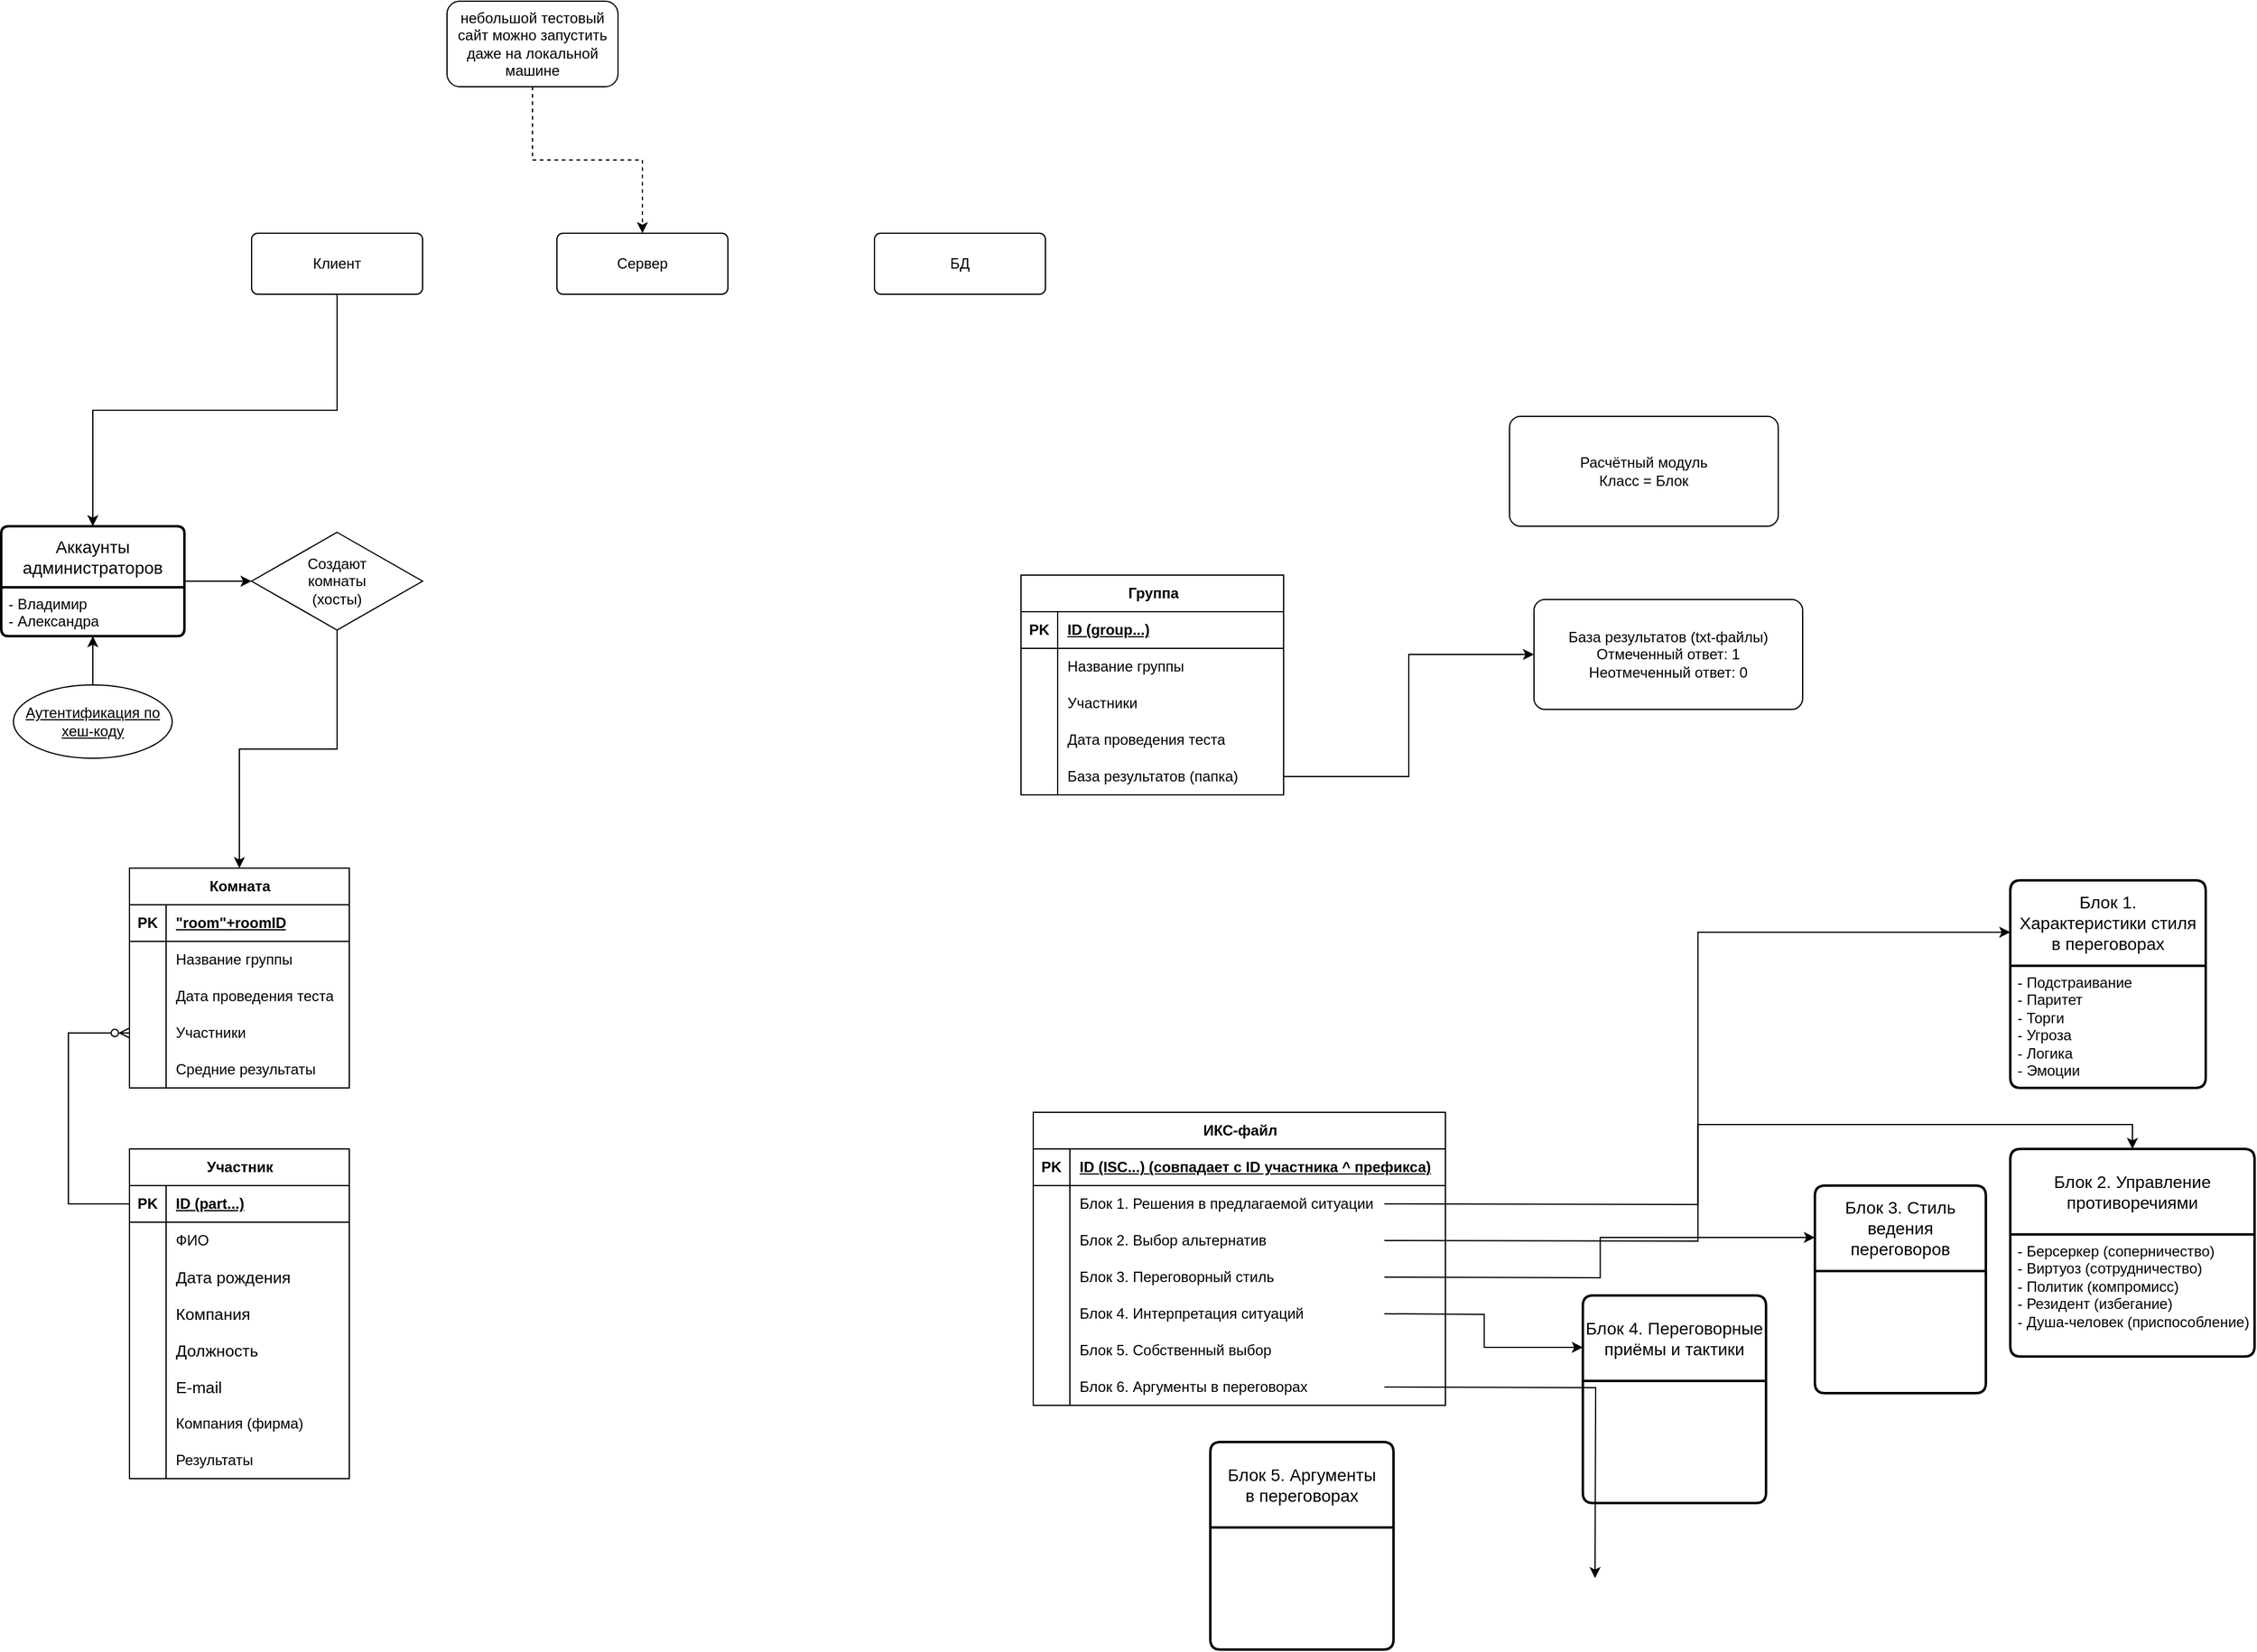<mxfile version="24.4.3" type="github">
  <diagram name="Страница — 1" id="jMd7XnvH8LQQWngnc8pW">
    <mxGraphModel dx="1443" dy="2291" grid="1" gridSize="10" guides="1" tooltips="1" connect="1" arrows="1" fold="1" page="1" pageScale="1" pageWidth="827" pageHeight="1169" math="0" shadow="0">
      <root>
        <mxCell id="0" />
        <mxCell id="1" parent="0" />
        <mxCell id="EuTsCnKiVcdHFmxIzmgn-8" style="edgeStyle=orthogonalEdgeStyle;rounded=0;orthogonalLoop=1;jettySize=auto;html=1;exitX=1;exitY=0.5;exitDx=0;exitDy=0;entryX=0;entryY=0.5;entryDx=0;entryDy=0;" edge="1" parent="1" source="8nZUkpjNU0nt2u1MXgrm-9" target="EuTsCnKiVcdHFmxIzmgn-7">
          <mxGeometry relative="1" as="geometry" />
        </mxCell>
        <mxCell id="8nZUkpjNU0nt2u1MXgrm-9" value="Аккаунты администраторов" style="swimlane;childLayout=stackLayout;horizontal=1;startSize=50;horizontalStack=0;rounded=1;fontSize=14;fontStyle=0;strokeWidth=2;resizeParent=0;resizeLast=1;shadow=0;dashed=0;align=center;arcSize=4;whiteSpace=wrap;html=1;" parent="1" vertex="1">
          <mxGeometry x="35" y="280" width="150" height="90" as="geometry" />
        </mxCell>
        <mxCell id="8nZUkpjNU0nt2u1MXgrm-10" value="- Владимир&lt;div&gt;- Александра&lt;/div&gt;" style="align=left;strokeColor=none;fillColor=none;spacingLeft=4;fontSize=12;verticalAlign=top;resizable=0;rotatable=0;part=1;html=1;" parent="8nZUkpjNU0nt2u1MXgrm-9" vertex="1">
          <mxGeometry y="50" width="150" height="40" as="geometry" />
        </mxCell>
        <mxCell id="8nZUkpjNU0nt2u1MXgrm-11" value="Группа" style="shape=table;startSize=30;container=1;collapsible=1;childLayout=tableLayout;fixedRows=1;rowLines=0;fontStyle=1;align=center;resizeLast=1;html=1;" parent="1" vertex="1">
          <mxGeometry x="870" y="320" width="215" height="180" as="geometry" />
        </mxCell>
        <mxCell id="8nZUkpjNU0nt2u1MXgrm-12" value="" style="shape=tableRow;horizontal=0;startSize=0;swimlaneHead=0;swimlaneBody=0;fillColor=none;collapsible=0;dropTarget=0;points=[[0,0.5],[1,0.5]];portConstraint=eastwest;top=0;left=0;right=0;bottom=1;" parent="8nZUkpjNU0nt2u1MXgrm-11" vertex="1">
          <mxGeometry y="30" width="215" height="30" as="geometry" />
        </mxCell>
        <mxCell id="8nZUkpjNU0nt2u1MXgrm-13" value="PK" style="shape=partialRectangle;connectable=0;fillColor=none;top=0;left=0;bottom=0;right=0;fontStyle=1;overflow=hidden;whiteSpace=wrap;html=1;" parent="8nZUkpjNU0nt2u1MXgrm-12" vertex="1">
          <mxGeometry width="30" height="30" as="geometry">
            <mxRectangle width="30" height="30" as="alternateBounds" />
          </mxGeometry>
        </mxCell>
        <mxCell id="8nZUkpjNU0nt2u1MXgrm-14" value="ID (group...)" style="shape=partialRectangle;connectable=0;fillColor=none;top=0;left=0;bottom=0;right=0;align=left;spacingLeft=6;fontStyle=5;overflow=hidden;whiteSpace=wrap;html=1;" parent="8nZUkpjNU0nt2u1MXgrm-12" vertex="1">
          <mxGeometry x="30" width="185" height="30" as="geometry">
            <mxRectangle width="185" height="30" as="alternateBounds" />
          </mxGeometry>
        </mxCell>
        <mxCell id="8nZUkpjNU0nt2u1MXgrm-15" value="" style="shape=tableRow;horizontal=0;startSize=0;swimlaneHead=0;swimlaneBody=0;fillColor=none;collapsible=0;dropTarget=0;points=[[0,0.5],[1,0.5]];portConstraint=eastwest;top=0;left=0;right=0;bottom=0;" parent="8nZUkpjNU0nt2u1MXgrm-11" vertex="1">
          <mxGeometry y="60" width="215" height="30" as="geometry" />
        </mxCell>
        <mxCell id="8nZUkpjNU0nt2u1MXgrm-16" value="" style="shape=partialRectangle;connectable=0;fillColor=none;top=0;left=0;bottom=0;right=0;editable=1;overflow=hidden;whiteSpace=wrap;html=1;" parent="8nZUkpjNU0nt2u1MXgrm-15" vertex="1">
          <mxGeometry width="30" height="30" as="geometry">
            <mxRectangle width="30" height="30" as="alternateBounds" />
          </mxGeometry>
        </mxCell>
        <mxCell id="8nZUkpjNU0nt2u1MXgrm-17" value="Название группы" style="shape=partialRectangle;connectable=0;fillColor=none;top=0;left=0;bottom=0;right=0;align=left;spacingLeft=6;overflow=hidden;whiteSpace=wrap;html=1;" parent="8nZUkpjNU0nt2u1MXgrm-15" vertex="1">
          <mxGeometry x="30" width="185" height="30" as="geometry">
            <mxRectangle width="185" height="30" as="alternateBounds" />
          </mxGeometry>
        </mxCell>
        <mxCell id="8nZUkpjNU0nt2u1MXgrm-21" value="" style="shape=tableRow;horizontal=0;startSize=0;swimlaneHead=0;swimlaneBody=0;fillColor=none;collapsible=0;dropTarget=0;points=[[0,0.5],[1,0.5]];portConstraint=eastwest;top=0;left=0;right=0;bottom=0;" parent="8nZUkpjNU0nt2u1MXgrm-11" vertex="1">
          <mxGeometry y="90" width="215" height="30" as="geometry" />
        </mxCell>
        <mxCell id="8nZUkpjNU0nt2u1MXgrm-22" value="" style="shape=partialRectangle;connectable=0;fillColor=none;top=0;left=0;bottom=0;right=0;editable=1;overflow=hidden;whiteSpace=wrap;html=1;" parent="8nZUkpjNU0nt2u1MXgrm-21" vertex="1">
          <mxGeometry width="30" height="30" as="geometry">
            <mxRectangle width="30" height="30" as="alternateBounds" />
          </mxGeometry>
        </mxCell>
        <mxCell id="8nZUkpjNU0nt2u1MXgrm-23" value="Участники" style="shape=partialRectangle;connectable=0;fillColor=none;top=0;left=0;bottom=0;right=0;align=left;spacingLeft=6;overflow=hidden;whiteSpace=wrap;html=1;" parent="8nZUkpjNU0nt2u1MXgrm-21" vertex="1">
          <mxGeometry x="30" width="185" height="30" as="geometry">
            <mxRectangle width="185" height="30" as="alternateBounds" />
          </mxGeometry>
        </mxCell>
        <mxCell id="8nZUkpjNU0nt2u1MXgrm-57" value="" style="shape=tableRow;horizontal=0;startSize=0;swimlaneHead=0;swimlaneBody=0;fillColor=none;collapsible=0;dropTarget=0;points=[[0,0.5],[1,0.5]];portConstraint=eastwest;top=0;left=0;right=0;bottom=0;" parent="8nZUkpjNU0nt2u1MXgrm-11" vertex="1">
          <mxGeometry y="120" width="215" height="30" as="geometry" />
        </mxCell>
        <mxCell id="8nZUkpjNU0nt2u1MXgrm-58" value="" style="shape=partialRectangle;connectable=0;fillColor=none;top=0;left=0;bottom=0;right=0;editable=1;overflow=hidden;whiteSpace=wrap;html=1;" parent="8nZUkpjNU0nt2u1MXgrm-57" vertex="1">
          <mxGeometry width="30" height="30" as="geometry">
            <mxRectangle width="30" height="30" as="alternateBounds" />
          </mxGeometry>
        </mxCell>
        <mxCell id="8nZUkpjNU0nt2u1MXgrm-59" value="Дата проведения теста" style="shape=partialRectangle;connectable=0;fillColor=none;top=0;left=0;bottom=0;right=0;align=left;spacingLeft=6;overflow=hidden;whiteSpace=wrap;html=1;" parent="8nZUkpjNU0nt2u1MXgrm-57" vertex="1">
          <mxGeometry x="30" width="185" height="30" as="geometry">
            <mxRectangle width="185" height="30" as="alternateBounds" />
          </mxGeometry>
        </mxCell>
        <mxCell id="1hD9nNeHTX0CtR0np1fU-3" value="" style="shape=tableRow;horizontal=0;startSize=0;swimlaneHead=0;swimlaneBody=0;fillColor=none;collapsible=0;dropTarget=0;points=[[0,0.5],[1,0.5]];portConstraint=eastwest;top=0;left=0;right=0;bottom=0;" parent="8nZUkpjNU0nt2u1MXgrm-11" vertex="1">
          <mxGeometry y="150" width="215" height="30" as="geometry" />
        </mxCell>
        <mxCell id="1hD9nNeHTX0CtR0np1fU-4" value="" style="shape=partialRectangle;connectable=0;fillColor=none;top=0;left=0;bottom=0;right=0;editable=1;overflow=hidden;whiteSpace=wrap;html=1;" parent="1hD9nNeHTX0CtR0np1fU-3" vertex="1">
          <mxGeometry width="30" height="30" as="geometry">
            <mxRectangle width="30" height="30" as="alternateBounds" />
          </mxGeometry>
        </mxCell>
        <mxCell id="1hD9nNeHTX0CtR0np1fU-5" value="База результатов (папка)" style="shape=partialRectangle;connectable=0;fillColor=none;top=0;left=0;bottom=0;right=0;align=left;spacingLeft=6;overflow=hidden;whiteSpace=wrap;html=1;" parent="1hD9nNeHTX0CtR0np1fU-3" vertex="1">
          <mxGeometry x="30" width="185" height="30" as="geometry">
            <mxRectangle width="185" height="30" as="alternateBounds" />
          </mxGeometry>
        </mxCell>
        <mxCell id="8nZUkpjNU0nt2u1MXgrm-51" value="Блок 1.&lt;div&gt;Характеристики стиля&lt;/div&gt;&lt;div&gt;в переговорах&lt;/div&gt;" style="swimlane;childLayout=stackLayout;horizontal=1;startSize=70;horizontalStack=0;rounded=1;fontSize=14;fontStyle=0;strokeWidth=2;resizeParent=0;resizeLast=1;shadow=0;dashed=0;align=center;arcSize=4;whiteSpace=wrap;html=1;" parent="1" vertex="1">
          <mxGeometry x="1680" y="570" width="160" height="170" as="geometry" />
        </mxCell>
        <mxCell id="8nZUkpjNU0nt2u1MXgrm-52" value="- Подстраивание&lt;div&gt;- Паритет&lt;/div&gt;&lt;div&gt;- Торги&lt;/div&gt;&lt;div&gt;- Угроза&lt;/div&gt;&lt;div&gt;- Логика&lt;/div&gt;&lt;div&gt;- Эмоции&lt;/div&gt;" style="align=left;strokeColor=none;fillColor=none;spacingLeft=4;fontSize=12;verticalAlign=top;resizable=0;rotatable=0;part=1;html=1;" parent="8nZUkpjNU0nt2u1MXgrm-51" vertex="1">
          <mxGeometry y="70" width="160" height="100" as="geometry" />
        </mxCell>
        <mxCell id="8nZUkpjNU0nt2u1MXgrm-81" value="ИКС-файл" style="shape=table;startSize=30;container=1;collapsible=1;childLayout=tableLayout;fixedRows=1;rowLines=0;fontStyle=1;align=center;resizeLast=1;html=1;" parent="1" vertex="1">
          <mxGeometry x="880" y="760" width="337.5" height="240" as="geometry" />
        </mxCell>
        <mxCell id="8nZUkpjNU0nt2u1MXgrm-82" value="" style="shape=tableRow;horizontal=0;startSize=0;swimlaneHead=0;swimlaneBody=0;fillColor=none;collapsible=0;dropTarget=0;points=[[0,0.5],[1,0.5]];portConstraint=eastwest;top=0;left=0;right=0;bottom=1;" parent="8nZUkpjNU0nt2u1MXgrm-81" vertex="1">
          <mxGeometry y="30" width="337.5" height="30" as="geometry" />
        </mxCell>
        <mxCell id="8nZUkpjNU0nt2u1MXgrm-83" value="PK" style="shape=partialRectangle;connectable=0;fillColor=none;top=0;left=0;bottom=0;right=0;fontStyle=1;overflow=hidden;whiteSpace=wrap;html=1;" parent="8nZUkpjNU0nt2u1MXgrm-82" vertex="1">
          <mxGeometry width="30" height="30" as="geometry">
            <mxRectangle width="30" height="30" as="alternateBounds" />
          </mxGeometry>
        </mxCell>
        <mxCell id="8nZUkpjNU0nt2u1MXgrm-84" value="ID (ISC...) (совпадает с ID участника ^ префикса)" style="shape=partialRectangle;connectable=0;fillColor=none;top=0;left=0;bottom=0;right=0;align=left;spacingLeft=6;fontStyle=5;overflow=hidden;whiteSpace=wrap;html=1;" parent="8nZUkpjNU0nt2u1MXgrm-82" vertex="1">
          <mxGeometry x="30" width="307.5" height="30" as="geometry">
            <mxRectangle width="307.5" height="30" as="alternateBounds" />
          </mxGeometry>
        </mxCell>
        <mxCell id="8nZUkpjNU0nt2u1MXgrm-88" value="" style="shape=tableRow;horizontal=0;startSize=0;swimlaneHead=0;swimlaneBody=0;fillColor=none;collapsible=0;dropTarget=0;points=[[0,0.5],[1,0.5]];portConstraint=eastwest;top=0;left=0;right=0;bottom=0;" parent="8nZUkpjNU0nt2u1MXgrm-81" vertex="1">
          <mxGeometry y="60" width="337.5" height="30" as="geometry" />
        </mxCell>
        <mxCell id="8nZUkpjNU0nt2u1MXgrm-89" value="" style="shape=partialRectangle;connectable=0;fillColor=none;top=0;left=0;bottom=0;right=0;editable=1;overflow=hidden;whiteSpace=wrap;html=1;" parent="8nZUkpjNU0nt2u1MXgrm-88" vertex="1">
          <mxGeometry width="30" height="30" as="geometry">
            <mxRectangle width="30" height="30" as="alternateBounds" />
          </mxGeometry>
        </mxCell>
        <mxCell id="8nZUkpjNU0nt2u1MXgrm-90" value="Блок 1. Решения в предлагаемой ситуации" style="shape=partialRectangle;connectable=0;fillColor=none;top=0;left=0;bottom=0;right=0;align=left;spacingLeft=6;overflow=hidden;whiteSpace=wrap;html=1;" parent="8nZUkpjNU0nt2u1MXgrm-88" vertex="1">
          <mxGeometry x="30" width="307.5" height="30" as="geometry">
            <mxRectangle width="307.5" height="30" as="alternateBounds" />
          </mxGeometry>
        </mxCell>
        <mxCell id="8nZUkpjNU0nt2u1MXgrm-91" value="" style="shape=tableRow;horizontal=0;startSize=0;swimlaneHead=0;swimlaneBody=0;fillColor=none;collapsible=0;dropTarget=0;points=[[0,0.5],[1,0.5]];portConstraint=eastwest;top=0;left=0;right=0;bottom=0;" parent="8nZUkpjNU0nt2u1MXgrm-81" vertex="1">
          <mxGeometry y="90" width="337.5" height="30" as="geometry" />
        </mxCell>
        <mxCell id="8nZUkpjNU0nt2u1MXgrm-92" value="" style="shape=partialRectangle;connectable=0;fillColor=none;top=0;left=0;bottom=0;right=0;editable=1;overflow=hidden;whiteSpace=wrap;html=1;" parent="8nZUkpjNU0nt2u1MXgrm-91" vertex="1">
          <mxGeometry width="30" height="30" as="geometry">
            <mxRectangle width="30" height="30" as="alternateBounds" />
          </mxGeometry>
        </mxCell>
        <mxCell id="8nZUkpjNU0nt2u1MXgrm-93" value="Блок 2. Выбор альтернатив" style="shape=partialRectangle;connectable=0;fillColor=none;top=0;left=0;bottom=0;right=0;align=left;spacingLeft=6;overflow=hidden;whiteSpace=wrap;html=1;" parent="8nZUkpjNU0nt2u1MXgrm-91" vertex="1">
          <mxGeometry x="30" width="307.5" height="30" as="geometry">
            <mxRectangle width="307.5" height="30" as="alternateBounds" />
          </mxGeometry>
        </mxCell>
        <mxCell id="8nZUkpjNU0nt2u1MXgrm-94" value="" style="shape=tableRow;horizontal=0;startSize=0;swimlaneHead=0;swimlaneBody=0;fillColor=none;collapsible=0;dropTarget=0;points=[[0,0.5],[1,0.5]];portConstraint=eastwest;top=0;left=0;right=0;bottom=0;" parent="8nZUkpjNU0nt2u1MXgrm-81" vertex="1">
          <mxGeometry y="120" width="337.5" height="30" as="geometry" />
        </mxCell>
        <mxCell id="8nZUkpjNU0nt2u1MXgrm-95" value="" style="shape=partialRectangle;connectable=0;fillColor=none;top=0;left=0;bottom=0;right=0;editable=1;overflow=hidden;whiteSpace=wrap;html=1;" parent="8nZUkpjNU0nt2u1MXgrm-94" vertex="1">
          <mxGeometry width="30" height="30" as="geometry">
            <mxRectangle width="30" height="30" as="alternateBounds" />
          </mxGeometry>
        </mxCell>
        <mxCell id="8nZUkpjNU0nt2u1MXgrm-96" value="Блок 3. Переговорный стиль" style="shape=partialRectangle;connectable=0;fillColor=none;top=0;left=0;bottom=0;right=0;align=left;spacingLeft=6;overflow=hidden;whiteSpace=wrap;html=1;" parent="8nZUkpjNU0nt2u1MXgrm-94" vertex="1">
          <mxGeometry x="30" width="307.5" height="30" as="geometry">
            <mxRectangle width="307.5" height="30" as="alternateBounds" />
          </mxGeometry>
        </mxCell>
        <mxCell id="8nZUkpjNU0nt2u1MXgrm-97" value="" style="shape=tableRow;horizontal=0;startSize=0;swimlaneHead=0;swimlaneBody=0;fillColor=none;collapsible=0;dropTarget=0;points=[[0,0.5],[1,0.5]];portConstraint=eastwest;top=0;left=0;right=0;bottom=0;" parent="8nZUkpjNU0nt2u1MXgrm-81" vertex="1">
          <mxGeometry y="150" width="337.5" height="30" as="geometry" />
        </mxCell>
        <mxCell id="8nZUkpjNU0nt2u1MXgrm-98" value="" style="shape=partialRectangle;connectable=0;fillColor=none;top=0;left=0;bottom=0;right=0;editable=1;overflow=hidden;whiteSpace=wrap;html=1;" parent="8nZUkpjNU0nt2u1MXgrm-97" vertex="1">
          <mxGeometry width="30" height="30" as="geometry">
            <mxRectangle width="30" height="30" as="alternateBounds" />
          </mxGeometry>
        </mxCell>
        <mxCell id="8nZUkpjNU0nt2u1MXgrm-99" value="Блок 4. Интерпретация ситуаций" style="shape=partialRectangle;connectable=0;fillColor=none;top=0;left=0;bottom=0;right=0;align=left;spacingLeft=6;overflow=hidden;whiteSpace=wrap;html=1;" parent="8nZUkpjNU0nt2u1MXgrm-97" vertex="1">
          <mxGeometry x="30" width="307.5" height="30" as="geometry">
            <mxRectangle width="307.5" height="30" as="alternateBounds" />
          </mxGeometry>
        </mxCell>
        <mxCell id="8nZUkpjNU0nt2u1MXgrm-100" value="" style="shape=tableRow;horizontal=0;startSize=0;swimlaneHead=0;swimlaneBody=0;fillColor=none;collapsible=0;dropTarget=0;points=[[0,0.5],[1,0.5]];portConstraint=eastwest;top=0;left=0;right=0;bottom=0;" parent="8nZUkpjNU0nt2u1MXgrm-81" vertex="1">
          <mxGeometry y="180" width="337.5" height="30" as="geometry" />
        </mxCell>
        <mxCell id="8nZUkpjNU0nt2u1MXgrm-101" value="" style="shape=partialRectangle;connectable=0;fillColor=none;top=0;left=0;bottom=0;right=0;editable=1;overflow=hidden;whiteSpace=wrap;html=1;" parent="8nZUkpjNU0nt2u1MXgrm-100" vertex="1">
          <mxGeometry width="30" height="30" as="geometry">
            <mxRectangle width="30" height="30" as="alternateBounds" />
          </mxGeometry>
        </mxCell>
        <mxCell id="8nZUkpjNU0nt2u1MXgrm-102" value="Блок 5. Собственный выбор" style="shape=partialRectangle;connectable=0;fillColor=none;top=0;left=0;bottom=0;right=0;align=left;spacingLeft=6;overflow=hidden;whiteSpace=wrap;html=1;" parent="8nZUkpjNU0nt2u1MXgrm-100" vertex="1">
          <mxGeometry x="30" width="307.5" height="30" as="geometry">
            <mxRectangle width="307.5" height="30" as="alternateBounds" />
          </mxGeometry>
        </mxCell>
        <mxCell id="8nZUkpjNU0nt2u1MXgrm-103" value="" style="shape=tableRow;horizontal=0;startSize=0;swimlaneHead=0;swimlaneBody=0;fillColor=none;collapsible=0;dropTarget=0;points=[[0,0.5],[1,0.5]];portConstraint=eastwest;top=0;left=0;right=0;bottom=0;" parent="8nZUkpjNU0nt2u1MXgrm-81" vertex="1">
          <mxGeometry y="210" width="337.5" height="30" as="geometry" />
        </mxCell>
        <mxCell id="8nZUkpjNU0nt2u1MXgrm-104" value="" style="shape=partialRectangle;connectable=0;fillColor=none;top=0;left=0;bottom=0;right=0;editable=1;overflow=hidden;whiteSpace=wrap;html=1;" parent="8nZUkpjNU0nt2u1MXgrm-103" vertex="1">
          <mxGeometry width="30" height="30" as="geometry">
            <mxRectangle width="30" height="30" as="alternateBounds" />
          </mxGeometry>
        </mxCell>
        <mxCell id="8nZUkpjNU0nt2u1MXgrm-105" value="Блок 6. Аргументы в переговорах" style="shape=partialRectangle;connectable=0;fillColor=none;top=0;left=0;bottom=0;right=0;align=left;spacingLeft=6;overflow=hidden;whiteSpace=wrap;html=1;" parent="8nZUkpjNU0nt2u1MXgrm-103" vertex="1">
          <mxGeometry x="30" width="307.5" height="30" as="geometry">
            <mxRectangle width="307.5" height="30" as="alternateBounds" />
          </mxGeometry>
        </mxCell>
        <mxCell id="8nZUkpjNU0nt2u1MXgrm-107" value="Блок 2. Управление противоречиями" style="swimlane;childLayout=stackLayout;horizontal=1;startSize=70;horizontalStack=0;rounded=1;fontSize=14;fontStyle=0;strokeWidth=2;resizeParent=0;resizeLast=1;shadow=0;dashed=0;align=center;arcSize=4;whiteSpace=wrap;html=1;" parent="1" vertex="1">
          <mxGeometry x="1680" y="790" width="200" height="170" as="geometry" />
        </mxCell>
        <mxCell id="8nZUkpjNU0nt2u1MXgrm-108" value="- Берсеркер (соперничество)&lt;div&gt;- Виртуоз (сотрудничество)&lt;/div&gt;&lt;div&gt;-&amp;nbsp;Политик (компромисс)&lt;/div&gt;&lt;div&gt;-&amp;nbsp;Резидент (избегание)&lt;/div&gt;&lt;div&gt;-&amp;nbsp;Душа-человек (приспособление)&lt;/div&gt;" style="align=left;strokeColor=none;fillColor=none;spacingLeft=4;fontSize=12;verticalAlign=top;resizable=0;rotatable=0;part=1;html=1;" parent="8nZUkpjNU0nt2u1MXgrm-107" vertex="1">
          <mxGeometry y="70" width="200" height="100" as="geometry" />
        </mxCell>
        <mxCell id="8nZUkpjNU0nt2u1MXgrm-109" value="Блок 3. Стиль ведения переговоров" style="swimlane;childLayout=stackLayout;horizontal=1;startSize=70;horizontalStack=0;rounded=1;fontSize=14;fontStyle=0;strokeWidth=2;resizeParent=0;resizeLast=1;shadow=0;dashed=0;align=center;arcSize=4;whiteSpace=wrap;html=1;" parent="1" vertex="1">
          <mxGeometry x="1520" y="820" width="140" height="170" as="geometry" />
        </mxCell>
        <mxCell id="8nZUkpjNU0nt2u1MXgrm-111" value="Блок 4. Переговорные приёмы и тактики" style="swimlane;childLayout=stackLayout;horizontal=1;startSize=70;horizontalStack=0;rounded=1;fontSize=14;fontStyle=0;strokeWidth=2;resizeParent=0;resizeLast=1;shadow=0;dashed=0;align=center;arcSize=4;whiteSpace=wrap;html=1;" parent="1" vertex="1">
          <mxGeometry x="1330" y="910" width="150" height="170" as="geometry" />
        </mxCell>
        <mxCell id="1hD9nNeHTX0CtR0np1fU-9" value="База результатов (txt-файлы)&lt;div&gt;Отмеченный ответ: 1&lt;/div&gt;&lt;div&gt;Неотмеченный ответ: 0&lt;/div&gt;" style="rounded=1;arcSize=10;whiteSpace=wrap;html=1;align=center;" parent="1" vertex="1">
          <mxGeometry x="1290" y="340" width="220" height="90" as="geometry" />
        </mxCell>
        <mxCell id="1hD9nNeHTX0CtR0np1fU-10" style="edgeStyle=orthogonalEdgeStyle;rounded=0;orthogonalLoop=1;jettySize=auto;html=1;entryX=0;entryY=0.5;entryDx=0;entryDy=0;" parent="1" source="1hD9nNeHTX0CtR0np1fU-3" target="1hD9nNeHTX0CtR0np1fU-9" edge="1">
          <mxGeometry relative="1" as="geometry" />
        </mxCell>
        <mxCell id="1hD9nNeHTX0CtR0np1fU-39" value="Участник" style="shape=table;startSize=30;container=1;collapsible=1;childLayout=tableLayout;fixedRows=1;rowLines=0;fontStyle=1;align=center;resizeLast=1;html=1;" parent="1" vertex="1">
          <mxGeometry x="140" y="790" width="180" height="270" as="geometry" />
        </mxCell>
        <mxCell id="1hD9nNeHTX0CtR0np1fU-40" value="" style="shape=tableRow;horizontal=0;startSize=0;swimlaneHead=0;swimlaneBody=0;fillColor=none;collapsible=0;dropTarget=0;points=[[0,0.5],[1,0.5]];portConstraint=eastwest;top=0;left=0;right=0;bottom=1;" parent="1hD9nNeHTX0CtR0np1fU-39" vertex="1">
          <mxGeometry y="30" width="180" height="30" as="geometry" />
        </mxCell>
        <mxCell id="1hD9nNeHTX0CtR0np1fU-41" value="PK" style="shape=partialRectangle;connectable=0;fillColor=none;top=0;left=0;bottom=0;right=0;fontStyle=1;overflow=hidden;whiteSpace=wrap;html=1;" parent="1hD9nNeHTX0CtR0np1fU-40" vertex="1">
          <mxGeometry width="30" height="30" as="geometry">
            <mxRectangle width="30" height="30" as="alternateBounds" />
          </mxGeometry>
        </mxCell>
        <mxCell id="1hD9nNeHTX0CtR0np1fU-42" value="ID (part...)" style="shape=partialRectangle;connectable=0;fillColor=none;top=0;left=0;bottom=0;right=0;align=left;spacingLeft=6;fontStyle=5;overflow=hidden;whiteSpace=wrap;html=1;" parent="1hD9nNeHTX0CtR0np1fU-40" vertex="1">
          <mxGeometry x="30" width="150" height="30" as="geometry">
            <mxRectangle width="150" height="30" as="alternateBounds" />
          </mxGeometry>
        </mxCell>
        <mxCell id="1hD9nNeHTX0CtR0np1fU-43" value="" style="shape=tableRow;horizontal=0;startSize=0;swimlaneHead=0;swimlaneBody=0;fillColor=none;collapsible=0;dropTarget=0;points=[[0,0.5],[1,0.5]];portConstraint=eastwest;top=0;left=0;right=0;bottom=0;" parent="1hD9nNeHTX0CtR0np1fU-39" vertex="1">
          <mxGeometry y="60" width="180" height="30" as="geometry" />
        </mxCell>
        <mxCell id="1hD9nNeHTX0CtR0np1fU-44" value="" style="shape=partialRectangle;connectable=0;fillColor=none;top=0;left=0;bottom=0;right=0;editable=1;overflow=hidden;whiteSpace=wrap;html=1;" parent="1hD9nNeHTX0CtR0np1fU-43" vertex="1">
          <mxGeometry width="30" height="30" as="geometry">
            <mxRectangle width="30" height="30" as="alternateBounds" />
          </mxGeometry>
        </mxCell>
        <mxCell id="1hD9nNeHTX0CtR0np1fU-45" value="ФИО" style="shape=partialRectangle;connectable=0;fillColor=none;top=0;left=0;bottom=0;right=0;align=left;spacingLeft=6;overflow=hidden;whiteSpace=wrap;html=1;" parent="1hD9nNeHTX0CtR0np1fU-43" vertex="1">
          <mxGeometry x="30" width="150" height="30" as="geometry">
            <mxRectangle width="150" height="30" as="alternateBounds" />
          </mxGeometry>
        </mxCell>
        <mxCell id="1hD9nNeHTX0CtR0np1fU-46" value="" style="shape=tableRow;horizontal=0;startSize=0;swimlaneHead=0;swimlaneBody=0;fillColor=none;collapsible=0;dropTarget=0;points=[[0,0.5],[1,0.5]];portConstraint=eastwest;top=0;left=0;right=0;bottom=0;" parent="1hD9nNeHTX0CtR0np1fU-39" vertex="1">
          <mxGeometry y="90" width="180" height="30" as="geometry" />
        </mxCell>
        <mxCell id="1hD9nNeHTX0CtR0np1fU-47" value="" style="shape=partialRectangle;connectable=0;fillColor=none;top=0;left=0;bottom=0;right=0;editable=1;overflow=hidden;whiteSpace=wrap;html=1;" parent="1hD9nNeHTX0CtR0np1fU-46" vertex="1">
          <mxGeometry width="30" height="30" as="geometry">
            <mxRectangle width="30" height="30" as="alternateBounds" />
          </mxGeometry>
        </mxCell>
        <mxCell id="1hD9nNeHTX0CtR0np1fU-48" value="&lt;span style=&quot;font-family: Arial, sans-serif; font-size: 13.333px;&quot;&gt;Дата рождения&lt;/span&gt;" style="shape=partialRectangle;connectable=0;fillColor=none;top=0;left=0;bottom=0;right=0;align=left;spacingLeft=6;overflow=hidden;whiteSpace=wrap;html=1;" parent="1hD9nNeHTX0CtR0np1fU-46" vertex="1">
          <mxGeometry x="30" width="150" height="30" as="geometry">
            <mxRectangle width="150" height="30" as="alternateBounds" />
          </mxGeometry>
        </mxCell>
        <mxCell id="1hD9nNeHTX0CtR0np1fU-49" value="" style="shape=tableRow;horizontal=0;startSize=0;swimlaneHead=0;swimlaneBody=0;fillColor=none;collapsible=0;dropTarget=0;points=[[0,0.5],[1,0.5]];portConstraint=eastwest;top=0;left=0;right=0;bottom=0;" parent="1hD9nNeHTX0CtR0np1fU-39" vertex="1">
          <mxGeometry y="120" width="180" height="30" as="geometry" />
        </mxCell>
        <mxCell id="1hD9nNeHTX0CtR0np1fU-50" value="" style="shape=partialRectangle;connectable=0;fillColor=none;top=0;left=0;bottom=0;right=0;editable=1;overflow=hidden;whiteSpace=wrap;html=1;" parent="1hD9nNeHTX0CtR0np1fU-49" vertex="1">
          <mxGeometry width="30" height="30" as="geometry">
            <mxRectangle width="30" height="30" as="alternateBounds" />
          </mxGeometry>
        </mxCell>
        <mxCell id="1hD9nNeHTX0CtR0np1fU-51" value="&lt;span style=&quot;font-family: Arial, sans-serif; font-size: 13.333px;&quot;&gt;Компания&lt;/span&gt;" style="shape=partialRectangle;connectable=0;fillColor=none;top=0;left=0;bottom=0;right=0;align=left;spacingLeft=6;overflow=hidden;whiteSpace=wrap;html=1;" parent="1hD9nNeHTX0CtR0np1fU-49" vertex="1">
          <mxGeometry x="30" width="150" height="30" as="geometry">
            <mxRectangle width="150" height="30" as="alternateBounds" />
          </mxGeometry>
        </mxCell>
        <mxCell id="1hD9nNeHTX0CtR0np1fU-52" value="" style="shape=tableRow;horizontal=0;startSize=0;swimlaneHead=0;swimlaneBody=0;fillColor=none;collapsible=0;dropTarget=0;points=[[0,0.5],[1,0.5]];portConstraint=eastwest;top=0;left=0;right=0;bottom=0;" parent="1hD9nNeHTX0CtR0np1fU-39" vertex="1">
          <mxGeometry y="150" width="180" height="30" as="geometry" />
        </mxCell>
        <mxCell id="1hD9nNeHTX0CtR0np1fU-53" value="" style="shape=partialRectangle;connectable=0;fillColor=none;top=0;left=0;bottom=0;right=0;editable=1;overflow=hidden;whiteSpace=wrap;html=1;" parent="1hD9nNeHTX0CtR0np1fU-52" vertex="1">
          <mxGeometry width="30" height="30" as="geometry">
            <mxRectangle width="30" height="30" as="alternateBounds" />
          </mxGeometry>
        </mxCell>
        <mxCell id="1hD9nNeHTX0CtR0np1fU-54" value="&lt;span style=&quot;font-family: Arial, sans-serif; font-size: 13.333px;&quot;&gt;Должность&amp;nbsp;&lt;/span&gt;" style="shape=partialRectangle;connectable=0;fillColor=none;top=0;left=0;bottom=0;right=0;align=left;spacingLeft=6;overflow=hidden;whiteSpace=wrap;html=1;" parent="1hD9nNeHTX0CtR0np1fU-52" vertex="1">
          <mxGeometry x="30" width="150" height="30" as="geometry">
            <mxRectangle width="150" height="30" as="alternateBounds" />
          </mxGeometry>
        </mxCell>
        <mxCell id="1hD9nNeHTX0CtR0np1fU-55" value="" style="shape=tableRow;horizontal=0;startSize=0;swimlaneHead=0;swimlaneBody=0;fillColor=none;collapsible=0;dropTarget=0;points=[[0,0.5],[1,0.5]];portConstraint=eastwest;top=0;left=0;right=0;bottom=0;" parent="1hD9nNeHTX0CtR0np1fU-39" vertex="1">
          <mxGeometry y="180" width="180" height="30" as="geometry" />
        </mxCell>
        <mxCell id="1hD9nNeHTX0CtR0np1fU-56" value="" style="shape=partialRectangle;connectable=0;fillColor=none;top=0;left=0;bottom=0;right=0;editable=1;overflow=hidden;whiteSpace=wrap;html=1;" parent="1hD9nNeHTX0CtR0np1fU-55" vertex="1">
          <mxGeometry width="30" height="30" as="geometry">
            <mxRectangle width="30" height="30" as="alternateBounds" />
          </mxGeometry>
        </mxCell>
        <mxCell id="1hD9nNeHTX0CtR0np1fU-57" value="&lt;span style=&quot;font-family: Arial, sans-serif; font-size: 13.333px;&quot;&gt;E-mail&lt;/span&gt;" style="shape=partialRectangle;connectable=0;fillColor=none;top=0;left=0;bottom=0;right=0;align=left;spacingLeft=6;overflow=hidden;whiteSpace=wrap;html=1;" parent="1hD9nNeHTX0CtR0np1fU-55" vertex="1">
          <mxGeometry x="30" width="150" height="30" as="geometry">
            <mxRectangle width="150" height="30" as="alternateBounds" />
          </mxGeometry>
        </mxCell>
        <mxCell id="1hD9nNeHTX0CtR0np1fU-58" value="" style="shape=tableRow;horizontal=0;startSize=0;swimlaneHead=0;swimlaneBody=0;fillColor=none;collapsible=0;dropTarget=0;points=[[0,0.5],[1,0.5]];portConstraint=eastwest;top=0;left=0;right=0;bottom=0;" parent="1hD9nNeHTX0CtR0np1fU-39" vertex="1">
          <mxGeometry y="210" width="180" height="30" as="geometry" />
        </mxCell>
        <mxCell id="1hD9nNeHTX0CtR0np1fU-59" value="" style="shape=partialRectangle;connectable=0;fillColor=none;top=0;left=0;bottom=0;right=0;editable=1;overflow=hidden;whiteSpace=wrap;html=1;" parent="1hD9nNeHTX0CtR0np1fU-58" vertex="1">
          <mxGeometry width="30" height="30" as="geometry">
            <mxRectangle width="30" height="30" as="alternateBounds" />
          </mxGeometry>
        </mxCell>
        <mxCell id="1hD9nNeHTX0CtR0np1fU-60" value="Компания (фирма)" style="shape=partialRectangle;connectable=0;fillColor=none;top=0;left=0;bottom=0;right=0;align=left;spacingLeft=6;overflow=hidden;whiteSpace=wrap;html=1;" parent="1hD9nNeHTX0CtR0np1fU-58" vertex="1">
          <mxGeometry x="30" width="150" height="30" as="geometry">
            <mxRectangle width="150" height="30" as="alternateBounds" />
          </mxGeometry>
        </mxCell>
        <mxCell id="1hD9nNeHTX0CtR0np1fU-61" value="" style="shape=tableRow;horizontal=0;startSize=0;swimlaneHead=0;swimlaneBody=0;fillColor=none;collapsible=0;dropTarget=0;points=[[0,0.5],[1,0.5]];portConstraint=eastwest;top=0;left=0;right=0;bottom=0;" parent="1hD9nNeHTX0CtR0np1fU-39" vertex="1">
          <mxGeometry y="240" width="180" height="30" as="geometry" />
        </mxCell>
        <mxCell id="1hD9nNeHTX0CtR0np1fU-62" value="" style="shape=partialRectangle;connectable=0;fillColor=none;top=0;left=0;bottom=0;right=0;editable=1;overflow=hidden;whiteSpace=wrap;html=1;" parent="1hD9nNeHTX0CtR0np1fU-61" vertex="1">
          <mxGeometry width="30" height="30" as="geometry">
            <mxRectangle width="30" height="30" as="alternateBounds" />
          </mxGeometry>
        </mxCell>
        <mxCell id="1hD9nNeHTX0CtR0np1fU-63" value="Результаты" style="shape=partialRectangle;connectable=0;fillColor=none;top=0;left=0;bottom=0;right=0;align=left;spacingLeft=6;overflow=hidden;whiteSpace=wrap;html=1;" parent="1hD9nNeHTX0CtR0np1fU-61" vertex="1">
          <mxGeometry x="30" width="150" height="30" as="geometry">
            <mxRectangle width="150" height="30" as="alternateBounds" />
          </mxGeometry>
        </mxCell>
        <mxCell id="1hD9nNeHTX0CtR0np1fU-66" value="Расчётный модуль&lt;div&gt;Класс = Блок&lt;/div&gt;" style="rounded=1;arcSize=10;whiteSpace=wrap;html=1;align=center;" parent="1" vertex="1">
          <mxGeometry x="1270" y="190" width="220" height="90" as="geometry" />
        </mxCell>
        <mxCell id="Fgp51v-eXKfV9B7huSIv-1" style="edgeStyle=orthogonalEdgeStyle;rounded=0;orthogonalLoop=1;jettySize=auto;html=1;exitX=1;exitY=0.5;exitDx=0;exitDy=0;entryX=0;entryY=0.25;entryDx=0;entryDy=0;" parent="1" target="8nZUkpjNU0nt2u1MXgrm-51" edge="1">
          <mxGeometry relative="1" as="geometry">
            <mxPoint x="1167.5" y="835" as="sourcePoint" />
          </mxGeometry>
        </mxCell>
        <mxCell id="Fgp51v-eXKfV9B7huSIv-2" style="edgeStyle=orthogonalEdgeStyle;rounded=0;orthogonalLoop=1;jettySize=auto;html=1;exitX=1;exitY=0.5;exitDx=0;exitDy=0;entryX=0.5;entryY=0;entryDx=0;entryDy=0;" parent="1" target="8nZUkpjNU0nt2u1MXgrm-107" edge="1">
          <mxGeometry relative="1" as="geometry">
            <mxPoint x="1167.5" y="865" as="sourcePoint" />
          </mxGeometry>
        </mxCell>
        <mxCell id="Fgp51v-eXKfV9B7huSIv-3" style="edgeStyle=orthogonalEdgeStyle;rounded=0;orthogonalLoop=1;jettySize=auto;html=1;exitX=1;exitY=0.5;exitDx=0;exitDy=0;entryX=0;entryY=0.25;entryDx=0;entryDy=0;" parent="1" target="8nZUkpjNU0nt2u1MXgrm-109" edge="1">
          <mxGeometry relative="1" as="geometry">
            <mxPoint x="1167.5" y="895" as="sourcePoint" />
          </mxGeometry>
        </mxCell>
        <mxCell id="Fgp51v-eXKfV9B7huSIv-4" value="Блок 5. Аргументы&lt;div&gt;в переговорах&lt;/div&gt;" style="swimlane;childLayout=stackLayout;horizontal=1;startSize=70;horizontalStack=0;rounded=1;fontSize=14;fontStyle=0;strokeWidth=2;resizeParent=0;resizeLast=1;shadow=0;dashed=0;align=center;arcSize=4;whiteSpace=wrap;html=1;" parent="1" vertex="1">
          <mxGeometry x="1025" y="1030" width="150" height="170" as="geometry" />
        </mxCell>
        <mxCell id="Fgp51v-eXKfV9B7huSIv-5" style="edgeStyle=orthogonalEdgeStyle;rounded=0;orthogonalLoop=1;jettySize=auto;html=1;entryX=0;entryY=0.25;entryDx=0;entryDy=0;" parent="1" target="8nZUkpjNU0nt2u1MXgrm-111" edge="1">
          <mxGeometry relative="1" as="geometry">
            <mxPoint x="1167.5" y="925" as="sourcePoint" />
          </mxGeometry>
        </mxCell>
        <mxCell id="Fgp51v-eXKfV9B7huSIv-6" style="edgeStyle=orthogonalEdgeStyle;rounded=0;orthogonalLoop=1;jettySize=auto;html=1;exitX=1;exitY=0.5;exitDx=0;exitDy=0;entryX=0;entryY=0.25;entryDx=0;entryDy=0;" parent="1" edge="1">
          <mxGeometry relative="1" as="geometry">
            <mxPoint x="1167.5" y="985" as="sourcePoint" />
            <mxPoint x="1340" y="1141.5" as="targetPoint" />
          </mxGeometry>
        </mxCell>
        <mxCell id="EuTsCnKiVcdHFmxIzmgn-2" style="edgeStyle=orthogonalEdgeStyle;rounded=0;orthogonalLoop=1;jettySize=auto;html=1;exitX=0.5;exitY=1;exitDx=0;exitDy=0;entryX=0.5;entryY=0;entryDx=0;entryDy=0;" edge="1" parent="1" source="EuTsCnKiVcdHFmxIzmgn-1" target="8nZUkpjNU0nt2u1MXgrm-9">
          <mxGeometry relative="1" as="geometry" />
        </mxCell>
        <mxCell id="EuTsCnKiVcdHFmxIzmgn-1" value="Клиент" style="rounded=1;arcSize=10;whiteSpace=wrap;html=1;align=center;" vertex="1" parent="1">
          <mxGeometry x="240" y="40" width="140" height="50" as="geometry" />
        </mxCell>
        <mxCell id="EuTsCnKiVcdHFmxIzmgn-4" style="edgeStyle=orthogonalEdgeStyle;rounded=0;orthogonalLoop=1;jettySize=auto;html=1;exitX=0.5;exitY=0;exitDx=0;exitDy=0;entryX=0.5;entryY=1;entryDx=0;entryDy=0;" edge="1" parent="1" source="EuTsCnKiVcdHFmxIzmgn-3" target="8nZUkpjNU0nt2u1MXgrm-10">
          <mxGeometry relative="1" as="geometry" />
        </mxCell>
        <mxCell id="EuTsCnKiVcdHFmxIzmgn-3" value="Аутентификация по&lt;div&gt;хеш-коду&lt;/div&gt;" style="ellipse;whiteSpace=wrap;html=1;align=center;fontStyle=4;" vertex="1" parent="1">
          <mxGeometry x="45" y="410" width="130" height="60" as="geometry" />
        </mxCell>
        <mxCell id="EuTsCnKiVcdHFmxIzmgn-5" value="Сервер" style="rounded=1;arcSize=10;whiteSpace=wrap;html=1;align=center;" vertex="1" parent="1">
          <mxGeometry x="490" y="40" width="140" height="50" as="geometry" />
        </mxCell>
        <mxCell id="EuTsCnKiVcdHFmxIzmgn-6" value="БД" style="rounded=1;arcSize=10;whiteSpace=wrap;html=1;align=center;" vertex="1" parent="1">
          <mxGeometry x="750" y="40" width="140" height="50" as="geometry" />
        </mxCell>
        <mxCell id="EuTsCnKiVcdHFmxIzmgn-30" style="edgeStyle=orthogonalEdgeStyle;rounded=0;orthogonalLoop=1;jettySize=auto;html=1;exitX=0.5;exitY=1;exitDx=0;exitDy=0;" edge="1" parent="1" source="EuTsCnKiVcdHFmxIzmgn-7" target="EuTsCnKiVcdHFmxIzmgn-17">
          <mxGeometry relative="1" as="geometry" />
        </mxCell>
        <mxCell id="EuTsCnKiVcdHFmxIzmgn-7" value="Создают&lt;div&gt;комнаты&lt;div&gt;(хосты)&lt;/div&gt;&lt;/div&gt;" style="shape=rhombus;perimeter=rhombusPerimeter;whiteSpace=wrap;html=1;align=center;" vertex="1" parent="1">
          <mxGeometry x="240" y="285" width="140" height="80" as="geometry" />
        </mxCell>
        <mxCell id="EuTsCnKiVcdHFmxIzmgn-11" style="edgeStyle=orthogonalEdgeStyle;rounded=0;orthogonalLoop=1;jettySize=auto;html=1;exitX=0.5;exitY=1;exitDx=0;exitDy=0;entryX=0.5;entryY=0;entryDx=0;entryDy=0;dashed=1;endSize=6;" edge="1" parent="1" source="EuTsCnKiVcdHFmxIzmgn-9" target="EuTsCnKiVcdHFmxIzmgn-5">
          <mxGeometry relative="1" as="geometry" />
        </mxCell>
        <mxCell id="EuTsCnKiVcdHFmxIzmgn-9" value="небольшой тестовый сайт можно запустить даже на локальной машине" style="rounded=1;whiteSpace=wrap;html=1;" vertex="1" parent="1">
          <mxGeometry x="400" y="-150" width="140" height="70" as="geometry" />
        </mxCell>
        <mxCell id="EuTsCnKiVcdHFmxIzmgn-17" value="Комната" style="shape=table;startSize=30;container=1;collapsible=1;childLayout=tableLayout;fixedRows=1;rowLines=0;fontStyle=1;align=center;resizeLast=1;html=1;" vertex="1" parent="1">
          <mxGeometry x="140" y="560" width="180" height="180" as="geometry" />
        </mxCell>
        <mxCell id="EuTsCnKiVcdHFmxIzmgn-18" value="" style="shape=tableRow;horizontal=0;startSize=0;swimlaneHead=0;swimlaneBody=0;fillColor=none;collapsible=0;dropTarget=0;points=[[0,0.5],[1,0.5]];portConstraint=eastwest;top=0;left=0;right=0;bottom=1;" vertex="1" parent="EuTsCnKiVcdHFmxIzmgn-17">
          <mxGeometry y="30" width="180" height="30" as="geometry" />
        </mxCell>
        <mxCell id="EuTsCnKiVcdHFmxIzmgn-19" value="PK" style="shape=partialRectangle;connectable=0;fillColor=none;top=0;left=0;bottom=0;right=0;fontStyle=1;overflow=hidden;whiteSpace=wrap;html=1;" vertex="1" parent="EuTsCnKiVcdHFmxIzmgn-18">
          <mxGeometry width="30" height="30" as="geometry">
            <mxRectangle width="30" height="30" as="alternateBounds" />
          </mxGeometry>
        </mxCell>
        <mxCell id="EuTsCnKiVcdHFmxIzmgn-20" value="&quot;room&quot;+roomID" style="shape=partialRectangle;connectable=0;fillColor=none;top=0;left=0;bottom=0;right=0;align=left;spacingLeft=6;fontStyle=5;overflow=hidden;whiteSpace=wrap;html=1;" vertex="1" parent="EuTsCnKiVcdHFmxIzmgn-18">
          <mxGeometry x="30" width="150" height="30" as="geometry">
            <mxRectangle width="150" height="30" as="alternateBounds" />
          </mxGeometry>
        </mxCell>
        <mxCell id="EuTsCnKiVcdHFmxIzmgn-21" value="" style="shape=tableRow;horizontal=0;startSize=0;swimlaneHead=0;swimlaneBody=0;fillColor=none;collapsible=0;dropTarget=0;points=[[0,0.5],[1,0.5]];portConstraint=eastwest;top=0;left=0;right=0;bottom=0;" vertex="1" parent="EuTsCnKiVcdHFmxIzmgn-17">
          <mxGeometry y="60" width="180" height="30" as="geometry" />
        </mxCell>
        <mxCell id="EuTsCnKiVcdHFmxIzmgn-22" value="" style="shape=partialRectangle;connectable=0;fillColor=none;top=0;left=0;bottom=0;right=0;editable=1;overflow=hidden;whiteSpace=wrap;html=1;" vertex="1" parent="EuTsCnKiVcdHFmxIzmgn-21">
          <mxGeometry width="30" height="30" as="geometry">
            <mxRectangle width="30" height="30" as="alternateBounds" />
          </mxGeometry>
        </mxCell>
        <mxCell id="EuTsCnKiVcdHFmxIzmgn-23" value="Название группы" style="shape=partialRectangle;connectable=0;fillColor=none;top=0;left=0;bottom=0;right=0;align=left;spacingLeft=6;overflow=hidden;whiteSpace=wrap;html=1;" vertex="1" parent="EuTsCnKiVcdHFmxIzmgn-21">
          <mxGeometry x="30" width="150" height="30" as="geometry">
            <mxRectangle width="150" height="30" as="alternateBounds" />
          </mxGeometry>
        </mxCell>
        <mxCell id="EuTsCnKiVcdHFmxIzmgn-24" value="" style="shape=tableRow;horizontal=0;startSize=0;swimlaneHead=0;swimlaneBody=0;fillColor=none;collapsible=0;dropTarget=0;points=[[0,0.5],[1,0.5]];portConstraint=eastwest;top=0;left=0;right=0;bottom=0;" vertex="1" parent="EuTsCnKiVcdHFmxIzmgn-17">
          <mxGeometry y="90" width="180" height="30" as="geometry" />
        </mxCell>
        <mxCell id="EuTsCnKiVcdHFmxIzmgn-25" value="" style="shape=partialRectangle;connectable=0;fillColor=none;top=0;left=0;bottom=0;right=0;editable=1;overflow=hidden;whiteSpace=wrap;html=1;" vertex="1" parent="EuTsCnKiVcdHFmxIzmgn-24">
          <mxGeometry width="30" height="30" as="geometry">
            <mxRectangle width="30" height="30" as="alternateBounds" />
          </mxGeometry>
        </mxCell>
        <mxCell id="EuTsCnKiVcdHFmxIzmgn-26" value="Дата проведения теста" style="shape=partialRectangle;connectable=0;fillColor=none;top=0;left=0;bottom=0;right=0;align=left;spacingLeft=6;overflow=hidden;whiteSpace=wrap;html=1;" vertex="1" parent="EuTsCnKiVcdHFmxIzmgn-24">
          <mxGeometry x="30" width="150" height="30" as="geometry">
            <mxRectangle width="150" height="30" as="alternateBounds" />
          </mxGeometry>
        </mxCell>
        <mxCell id="EuTsCnKiVcdHFmxIzmgn-27" value="" style="shape=tableRow;horizontal=0;startSize=0;swimlaneHead=0;swimlaneBody=0;fillColor=none;collapsible=0;dropTarget=0;points=[[0,0.5],[1,0.5]];portConstraint=eastwest;top=0;left=0;right=0;bottom=0;" vertex="1" parent="EuTsCnKiVcdHFmxIzmgn-17">
          <mxGeometry y="120" width="180" height="30" as="geometry" />
        </mxCell>
        <mxCell id="EuTsCnKiVcdHFmxIzmgn-28" value="" style="shape=partialRectangle;connectable=0;fillColor=none;top=0;left=0;bottom=0;right=0;editable=1;overflow=hidden;whiteSpace=wrap;html=1;" vertex="1" parent="EuTsCnKiVcdHFmxIzmgn-27">
          <mxGeometry width="30" height="30" as="geometry">
            <mxRectangle width="30" height="30" as="alternateBounds" />
          </mxGeometry>
        </mxCell>
        <mxCell id="EuTsCnKiVcdHFmxIzmgn-29" value="Участники" style="shape=partialRectangle;connectable=0;fillColor=none;top=0;left=0;bottom=0;right=0;align=left;spacingLeft=6;overflow=hidden;whiteSpace=wrap;html=1;" vertex="1" parent="EuTsCnKiVcdHFmxIzmgn-27">
          <mxGeometry x="30" width="150" height="30" as="geometry">
            <mxRectangle width="150" height="30" as="alternateBounds" />
          </mxGeometry>
        </mxCell>
        <mxCell id="EuTsCnKiVcdHFmxIzmgn-34" value="" style="shape=tableRow;horizontal=0;startSize=0;swimlaneHead=0;swimlaneBody=0;fillColor=none;collapsible=0;dropTarget=0;points=[[0,0.5],[1,0.5]];portConstraint=eastwest;top=0;left=0;right=0;bottom=0;" vertex="1" parent="EuTsCnKiVcdHFmxIzmgn-17">
          <mxGeometry y="150" width="180" height="30" as="geometry" />
        </mxCell>
        <mxCell id="EuTsCnKiVcdHFmxIzmgn-35" value="" style="shape=partialRectangle;connectable=0;fillColor=none;top=0;left=0;bottom=0;right=0;editable=1;overflow=hidden;whiteSpace=wrap;html=1;" vertex="1" parent="EuTsCnKiVcdHFmxIzmgn-34">
          <mxGeometry width="30" height="30" as="geometry">
            <mxRectangle width="30" height="30" as="alternateBounds" />
          </mxGeometry>
        </mxCell>
        <mxCell id="EuTsCnKiVcdHFmxIzmgn-36" value="Средние результаты" style="shape=partialRectangle;connectable=0;fillColor=none;top=0;left=0;bottom=0;right=0;align=left;spacingLeft=6;overflow=hidden;whiteSpace=wrap;html=1;" vertex="1" parent="EuTsCnKiVcdHFmxIzmgn-34">
          <mxGeometry x="30" width="150" height="30" as="geometry">
            <mxRectangle width="150" height="30" as="alternateBounds" />
          </mxGeometry>
        </mxCell>
        <mxCell id="EuTsCnKiVcdHFmxIzmgn-31" value="" style="edgeStyle=orthogonalEdgeStyle;fontSize=12;html=1;endArrow=ERzeroToMany;endFill=1;rounded=0;entryX=0;entryY=0.5;entryDx=0;entryDy=0;exitX=0;exitY=0.5;exitDx=0;exitDy=0;" edge="1" parent="1" source="1hD9nNeHTX0CtR0np1fU-40" target="EuTsCnKiVcdHFmxIzmgn-27">
          <mxGeometry width="100" height="100" relative="1" as="geometry">
            <mxPoint x="10" y="840" as="sourcePoint" />
            <mxPoint x="110" y="740" as="targetPoint" />
            <Array as="points">
              <mxPoint x="90" y="835" />
              <mxPoint x="90" y="695" />
            </Array>
          </mxGeometry>
        </mxCell>
      </root>
    </mxGraphModel>
  </diagram>
</mxfile>
